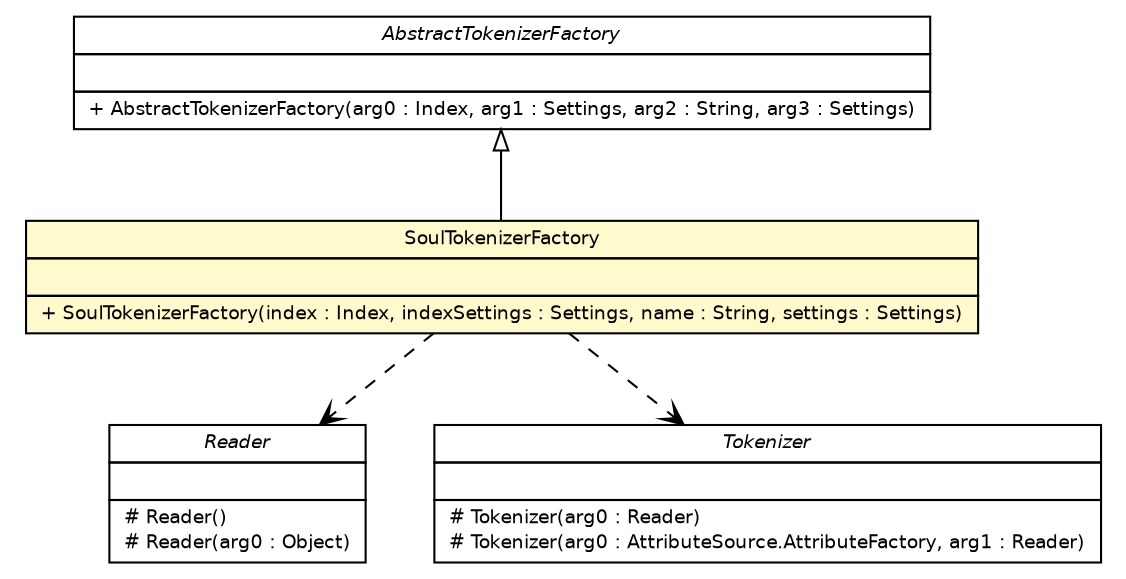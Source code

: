 #!/usr/local/bin/dot
#
# Class diagram 
# Generated by UmlGraph version 4.6 (http://www.spinellis.gr/sw/umlgraph)
#

digraph G {
	edge [fontname="Helvetica",fontsize=10,labelfontname="Helvetica",labelfontsize=10];
	node [fontname="Helvetica",fontsize=10,shape=plaintext];
	// org.soul.ESearch.SoulTokenizerFactory
	c5289 [label=<<table border="0" cellborder="1" cellspacing="0" cellpadding="2" port="p" bgcolor="lemonChiffon" href="./SoulTokenizerFactory.html">
		<tr><td><table border="0" cellspacing="0" cellpadding="1">
			<tr><td> SoulTokenizerFactory </td></tr>
		</table></td></tr>
		<tr><td><table border="0" cellspacing="0" cellpadding="1">
			<tr><td align="left">  </td></tr>
		</table></td></tr>
		<tr><td><table border="0" cellspacing="0" cellpadding="1">
			<tr><td align="left"> + SoulTokenizerFactory(index : Index, indexSettings : Settings, name : String, settings : Settings) </td></tr>
		</table></td></tr>
		</table>>, fontname="Helvetica", fontcolor="black", fontsize=9.0];
	//org.soul.ESearch.SoulTokenizerFactory extends org.elasticsearch.index.analysis.AbstractTokenizerFactory
	c5341:p -> c5289:p [dir=back,arrowtail=empty];
	// org.soul.ESearch.SoulTokenizerFactory DEPEND java.io.Reader
	c5289:p -> c5342:p [taillabel="", label="", headlabel="", fontname="Helvetica", fontcolor="black", fontsize=10.0, color="black", arrowhead=open, style=dashed];
	// org.soul.ESearch.SoulTokenizerFactory DEPEND org.apache.lucene.analysis.Tokenizer
	c5289:p -> c5343:p [taillabel="", label="", headlabel="", fontname="Helvetica", fontcolor="black", fontsize=10.0, color="black", arrowhead=open, style=dashed];
	// org.apache.lucene.analysis.Tokenizer
	c5343 [label=<<table border="0" cellborder="1" cellspacing="0" cellpadding="2" port="p" href="http://java.sun.com/j2se/1.4.2/docs/api/org/apache/lucene/analysis/Tokenizer.html">
		<tr><td><table border="0" cellspacing="0" cellpadding="1">
			<tr><td><font face="Helvetica-Oblique"> Tokenizer </font></td></tr>
		</table></td></tr>
		<tr><td><table border="0" cellspacing="0" cellpadding="1">
			<tr><td align="left">  </td></tr>
		</table></td></tr>
		<tr><td><table border="0" cellspacing="0" cellpadding="1">
			<tr><td align="left"> # Tokenizer(arg0 : Reader) </td></tr>
			<tr><td align="left"> # Tokenizer(arg0 : AttributeSource.AttributeFactory, arg1 : Reader) </td></tr>
		</table></td></tr>
		</table>>, fontname="Helvetica", fontcolor="black", fontsize=9.0];
	// java.io.Reader
	c5342 [label=<<table border="0" cellborder="1" cellspacing="0" cellpadding="2" port="p" href="http://java.sun.com/j2se/1.4.2/docs/api/java/io/Reader.html">
		<tr><td><table border="0" cellspacing="0" cellpadding="1">
			<tr><td><font face="Helvetica-Oblique"> Reader </font></td></tr>
		</table></td></tr>
		<tr><td><table border="0" cellspacing="0" cellpadding="1">
			<tr><td align="left">  </td></tr>
		</table></td></tr>
		<tr><td><table border="0" cellspacing="0" cellpadding="1">
			<tr><td align="left"> # Reader() </td></tr>
			<tr><td align="left"> # Reader(arg0 : Object) </td></tr>
		</table></td></tr>
		</table>>, fontname="Helvetica", fontcolor="black", fontsize=9.0];
	// org.elasticsearch.index.analysis.AbstractTokenizerFactory
	c5341 [label=<<table border="0" cellborder="1" cellspacing="0" cellpadding="2" port="p" href="http://java.sun.com/j2se/1.4.2/docs/api/org/elasticsearch/index/analysis/AbstractTokenizerFactory.html">
		<tr><td><table border="0" cellspacing="0" cellpadding="1">
			<tr><td><font face="Helvetica-Oblique"> AbstractTokenizerFactory </font></td></tr>
		</table></td></tr>
		<tr><td><table border="0" cellspacing="0" cellpadding="1">
			<tr><td align="left">  </td></tr>
		</table></td></tr>
		<tr><td><table border="0" cellspacing="0" cellpadding="1">
			<tr><td align="left"> + AbstractTokenizerFactory(arg0 : Index, arg1 : Settings, arg2 : String, arg3 : Settings) </td></tr>
		</table></td></tr>
		</table>>, fontname="Helvetica", fontcolor="black", fontsize=9.0];
}

